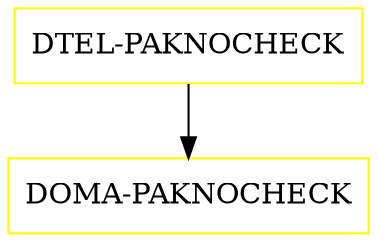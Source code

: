 digraph G {
  "DTEL-PAKNOCHECK" [shape=box,color=yellow];
  "DOMA-PAKNOCHECK" [shape=box,color=yellow,URL="./DOMA_PAKNOCHECK.html"];
  "DTEL-PAKNOCHECK" -> "DOMA-PAKNOCHECK";
}
